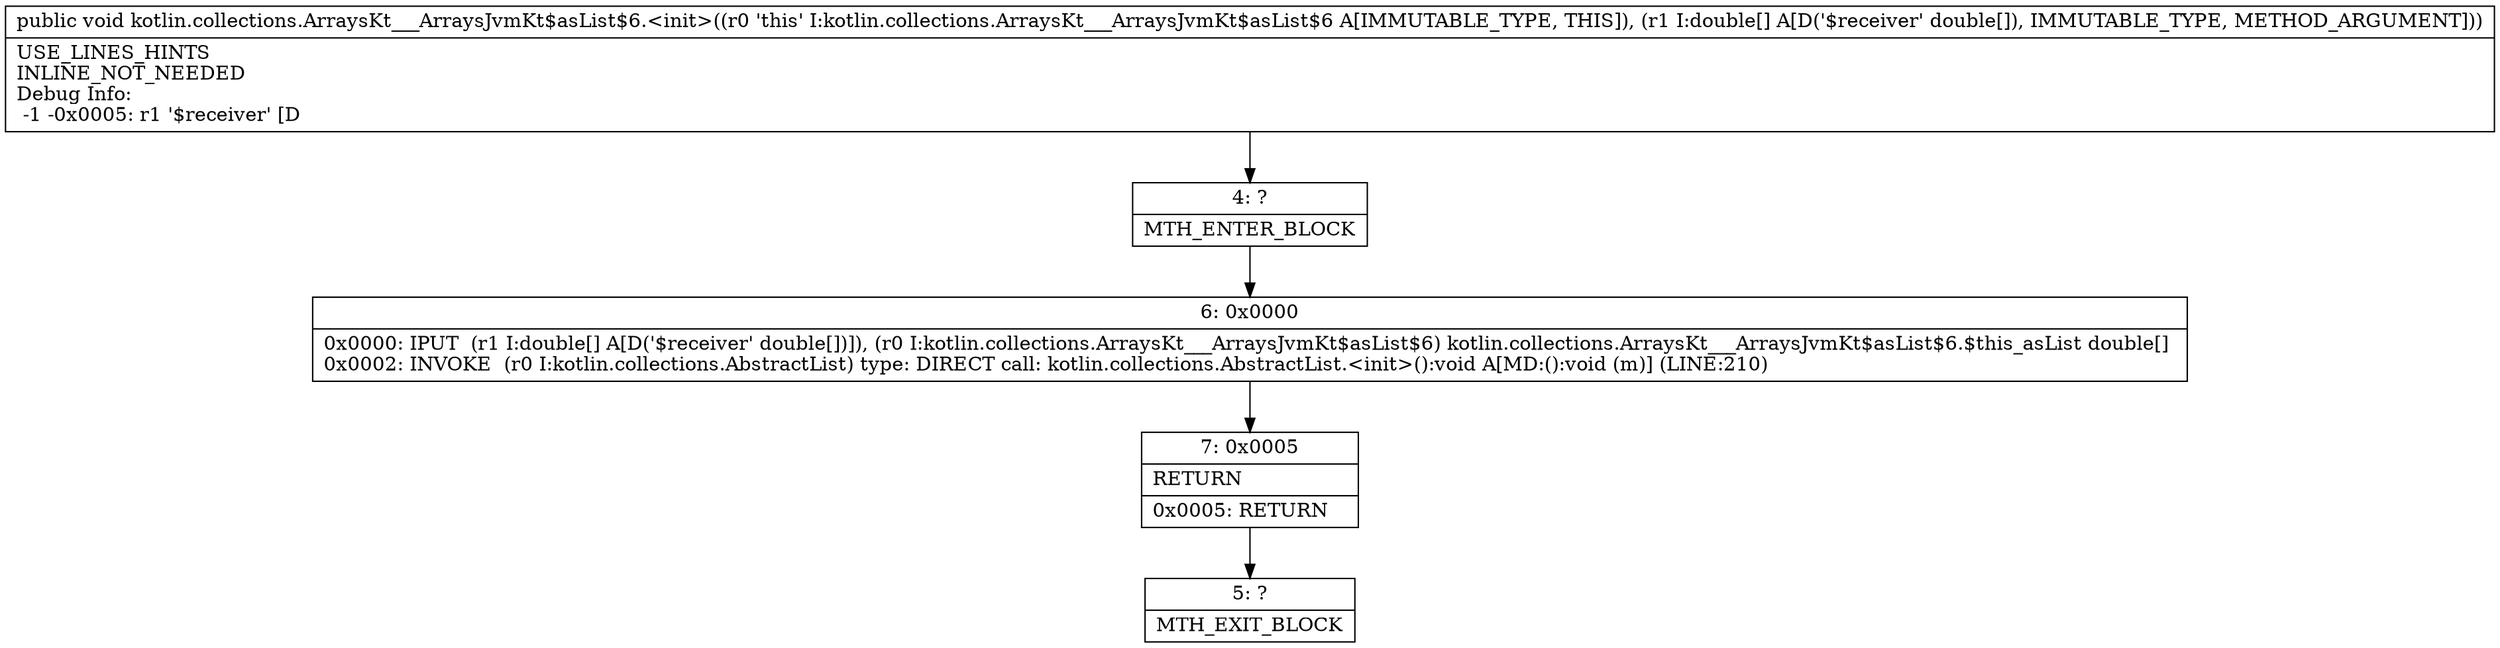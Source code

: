 digraph "CFG forkotlin.collections.ArraysKt___ArraysJvmKt$asList$6.\<init\>([D)V" {
Node_4 [shape=record,label="{4\:\ ?|MTH_ENTER_BLOCK\l}"];
Node_6 [shape=record,label="{6\:\ 0x0000|0x0000: IPUT  (r1 I:double[] A[D('$receiver' double[])]), (r0 I:kotlin.collections.ArraysKt___ArraysJvmKt$asList$6) kotlin.collections.ArraysKt___ArraysJvmKt$asList$6.$this_asList double[] \l0x0002: INVOKE  (r0 I:kotlin.collections.AbstractList) type: DIRECT call: kotlin.collections.AbstractList.\<init\>():void A[MD:():void (m)] (LINE:210)\l}"];
Node_7 [shape=record,label="{7\:\ 0x0005|RETURN\l|0x0005: RETURN   \l}"];
Node_5 [shape=record,label="{5\:\ ?|MTH_EXIT_BLOCK\l}"];
MethodNode[shape=record,label="{public void kotlin.collections.ArraysKt___ArraysJvmKt$asList$6.\<init\>((r0 'this' I:kotlin.collections.ArraysKt___ArraysJvmKt$asList$6 A[IMMUTABLE_TYPE, THIS]), (r1 I:double[] A[D('$receiver' double[]), IMMUTABLE_TYPE, METHOD_ARGUMENT]))  | USE_LINES_HINTS\lINLINE_NOT_NEEDED\lDebug Info:\l  \-1 \-0x0005: r1 '$receiver' [D\l}"];
MethodNode -> Node_4;Node_4 -> Node_6;
Node_6 -> Node_7;
Node_7 -> Node_5;
}

